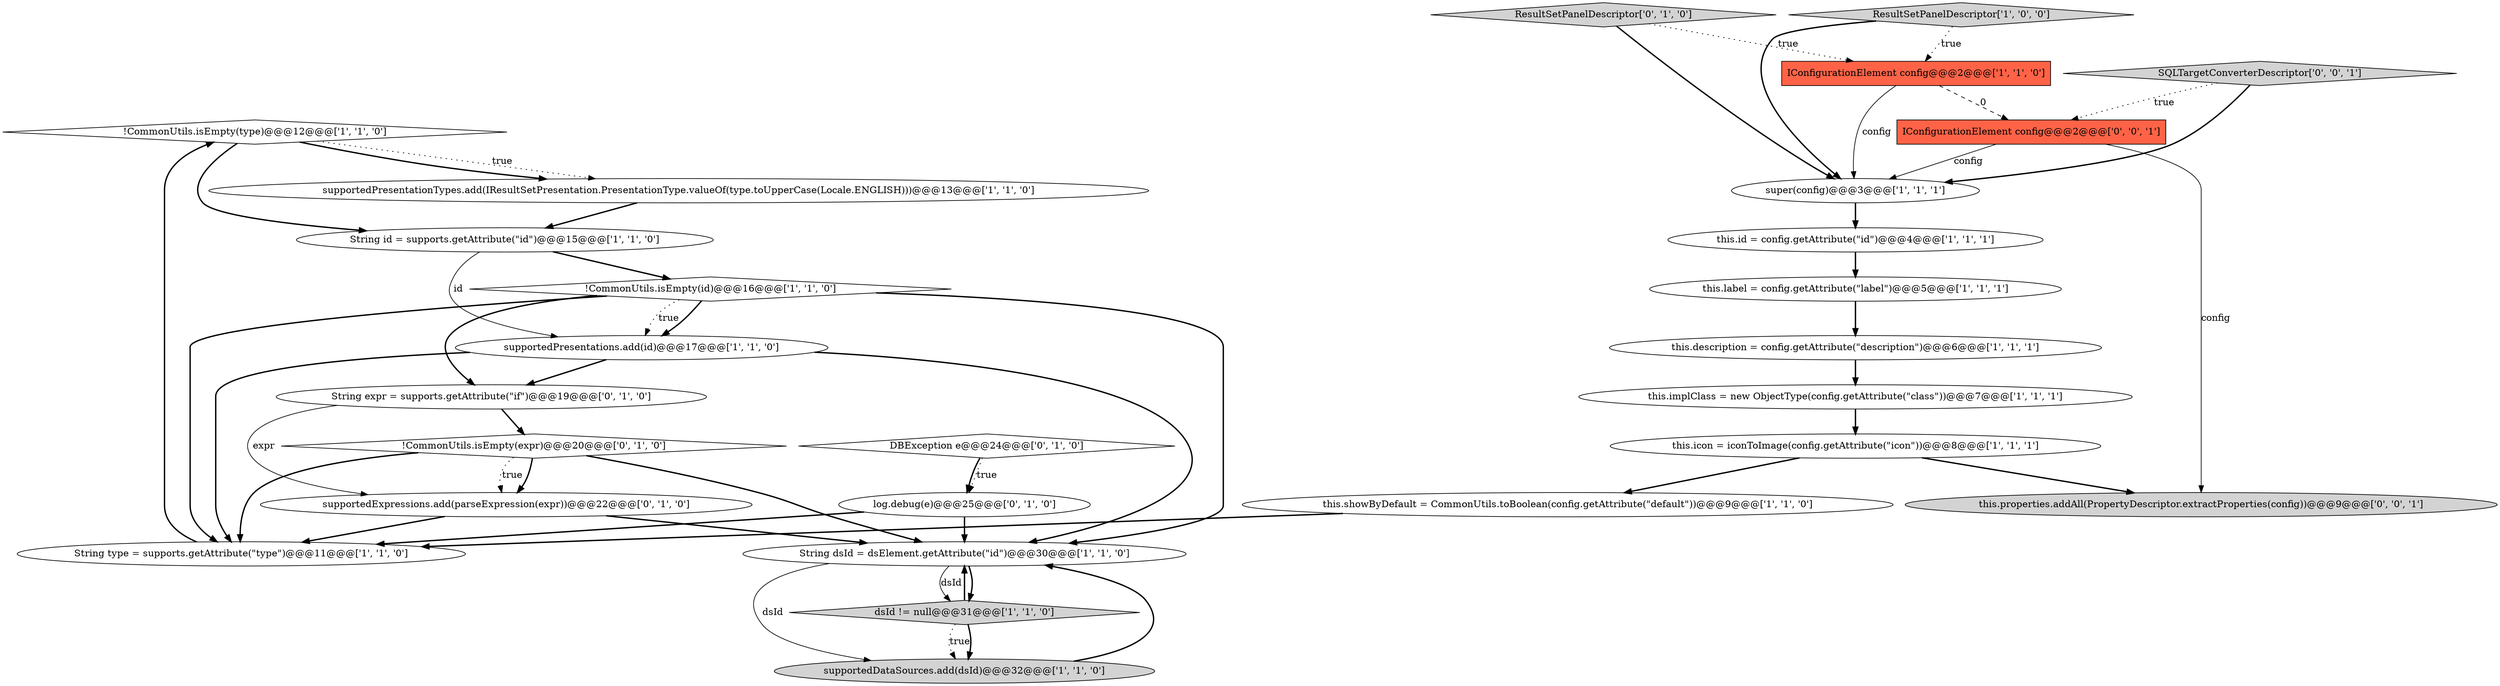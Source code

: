 digraph {
3 [style = filled, label = "!CommonUtils.isEmpty(type)@@@12@@@['1', '1', '0']", fillcolor = white, shape = diamond image = "AAA0AAABBB1BBB"];
20 [style = filled, label = "String expr = supports.getAttribute(\"if\")@@@19@@@['0', '1', '0']", fillcolor = white, shape = ellipse image = "AAA1AAABBB2BBB"];
25 [style = filled, label = "IConfigurationElement config@@@2@@@['0', '0', '1']", fillcolor = tomato, shape = box image = "AAA0AAABBB3BBB"];
19 [style = filled, label = "supportedExpressions.add(parseExpression(expr))@@@22@@@['0', '1', '0']", fillcolor = white, shape = ellipse image = "AAA1AAABBB2BBB"];
13 [style = filled, label = "String id = supports.getAttribute(\"id\")@@@15@@@['1', '1', '0']", fillcolor = white, shape = ellipse image = "AAA0AAABBB1BBB"];
21 [style = filled, label = "DBException e@@@24@@@['0', '1', '0']", fillcolor = white, shape = diamond image = "AAA1AAABBB2BBB"];
14 [style = filled, label = "this.description = config.getAttribute(\"description\")@@@6@@@['1', '1', '1']", fillcolor = white, shape = ellipse image = "AAA0AAABBB1BBB"];
17 [style = filled, label = "supportedPresentationTypes.add(IResultSetPresentation.PresentationType.valueOf(type.toUpperCase(Locale.ENGLISH)))@@@13@@@['1', '1', '0']", fillcolor = white, shape = ellipse image = "AAA0AAABBB1BBB"];
10 [style = filled, label = "supportedPresentations.add(id)@@@17@@@['1', '1', '0']", fillcolor = white, shape = ellipse image = "AAA0AAABBB1BBB"];
22 [style = filled, label = "ResultSetPanelDescriptor['0', '1', '0']", fillcolor = lightgray, shape = diamond image = "AAA0AAABBB2BBB"];
6 [style = filled, label = "String type = supports.getAttribute(\"type\")@@@11@@@['1', '1', '0']", fillcolor = white, shape = ellipse image = "AAA0AAABBB1BBB"];
15 [style = filled, label = "this.implClass = new ObjectType(config.getAttribute(\"class\"))@@@7@@@['1', '1', '1']", fillcolor = white, shape = ellipse image = "AAA0AAABBB1BBB"];
1 [style = filled, label = "this.label = config.getAttribute(\"label\")@@@5@@@['1', '1', '1']", fillcolor = white, shape = ellipse image = "AAA0AAABBB1BBB"];
5 [style = filled, label = "this.showByDefault = CommonUtils.toBoolean(config.getAttribute(\"default\"))@@@9@@@['1', '1', '0']", fillcolor = white, shape = ellipse image = "AAA0AAABBB1BBB"];
7 [style = filled, label = "ResultSetPanelDescriptor['1', '0', '0']", fillcolor = lightgray, shape = diamond image = "AAA0AAABBB1BBB"];
8 [style = filled, label = "String dsId = dsElement.getAttribute(\"id\")@@@30@@@['1', '1', '0']", fillcolor = white, shape = ellipse image = "AAA0AAABBB1BBB"];
12 [style = filled, label = "this.icon = iconToImage(config.getAttribute(\"icon\"))@@@8@@@['1', '1', '1']", fillcolor = white, shape = ellipse image = "AAA0AAABBB1BBB"];
24 [style = filled, label = "this.properties.addAll(PropertyDescriptor.extractProperties(config))@@@9@@@['0', '0', '1']", fillcolor = lightgray, shape = ellipse image = "AAA0AAABBB3BBB"];
23 [style = filled, label = "!CommonUtils.isEmpty(expr)@@@20@@@['0', '1', '0']", fillcolor = white, shape = diamond image = "AAA1AAABBB2BBB"];
16 [style = filled, label = "dsId != null@@@31@@@['1', '1', '0']", fillcolor = lightgray, shape = diamond image = "AAA0AAABBB1BBB"];
4 [style = filled, label = "IConfigurationElement config@@@2@@@['1', '1', '0']", fillcolor = tomato, shape = box image = "AAA0AAABBB1BBB"];
0 [style = filled, label = "super(config)@@@3@@@['1', '1', '1']", fillcolor = white, shape = ellipse image = "AAA0AAABBB1BBB"];
2 [style = filled, label = "this.id = config.getAttribute(\"id\")@@@4@@@['1', '1', '1']", fillcolor = white, shape = ellipse image = "AAA0AAABBB1BBB"];
11 [style = filled, label = "supportedDataSources.add(dsId)@@@32@@@['1', '1', '0']", fillcolor = lightgray, shape = ellipse image = "AAA0AAABBB1BBB"];
26 [style = filled, label = "SQLTargetConverterDescriptor['0', '0', '1']", fillcolor = lightgray, shape = diamond image = "AAA0AAABBB3BBB"];
18 [style = filled, label = "log.debug(e)@@@25@@@['0', '1', '0']", fillcolor = white, shape = ellipse image = "AAA1AAABBB2BBB"];
9 [style = filled, label = "!CommonUtils.isEmpty(id)@@@16@@@['1', '1', '0']", fillcolor = white, shape = diamond image = "AAA0AAABBB1BBB"];
8->16 [style = bold, label=""];
20->23 [style = bold, label=""];
20->19 [style = solid, label="expr"];
7->4 [style = dotted, label="true"];
19->6 [style = bold, label=""];
23->19 [style = bold, label=""];
10->6 [style = bold, label=""];
21->18 [style = dotted, label="true"];
22->0 [style = bold, label=""];
26->25 [style = dotted, label="true"];
15->12 [style = bold, label=""];
9->20 [style = bold, label=""];
23->19 [style = dotted, label="true"];
19->8 [style = bold, label=""];
16->8 [style = bold, label=""];
10->8 [style = bold, label=""];
26->0 [style = bold, label=""];
3->17 [style = dotted, label="true"];
1->14 [style = bold, label=""];
3->13 [style = bold, label=""];
12->24 [style = bold, label=""];
4->25 [style = dashed, label="0"];
9->10 [style = dotted, label="true"];
9->6 [style = bold, label=""];
8->11 [style = solid, label="dsId"];
25->24 [style = solid, label="config"];
3->17 [style = bold, label=""];
12->5 [style = bold, label=""];
23->6 [style = bold, label=""];
4->0 [style = solid, label="config"];
11->8 [style = bold, label=""];
21->18 [style = bold, label=""];
17->13 [style = bold, label=""];
23->8 [style = bold, label=""];
2->1 [style = bold, label=""];
6->3 [style = bold, label=""];
7->0 [style = bold, label=""];
25->0 [style = solid, label="config"];
8->16 [style = solid, label="dsId"];
16->11 [style = dotted, label="true"];
13->10 [style = solid, label="id"];
13->9 [style = bold, label=""];
0->2 [style = bold, label=""];
9->8 [style = bold, label=""];
18->8 [style = bold, label=""];
22->4 [style = dotted, label="true"];
14->15 [style = bold, label=""];
16->11 [style = bold, label=""];
18->6 [style = bold, label=""];
5->6 [style = bold, label=""];
9->10 [style = bold, label=""];
10->20 [style = bold, label=""];
}
